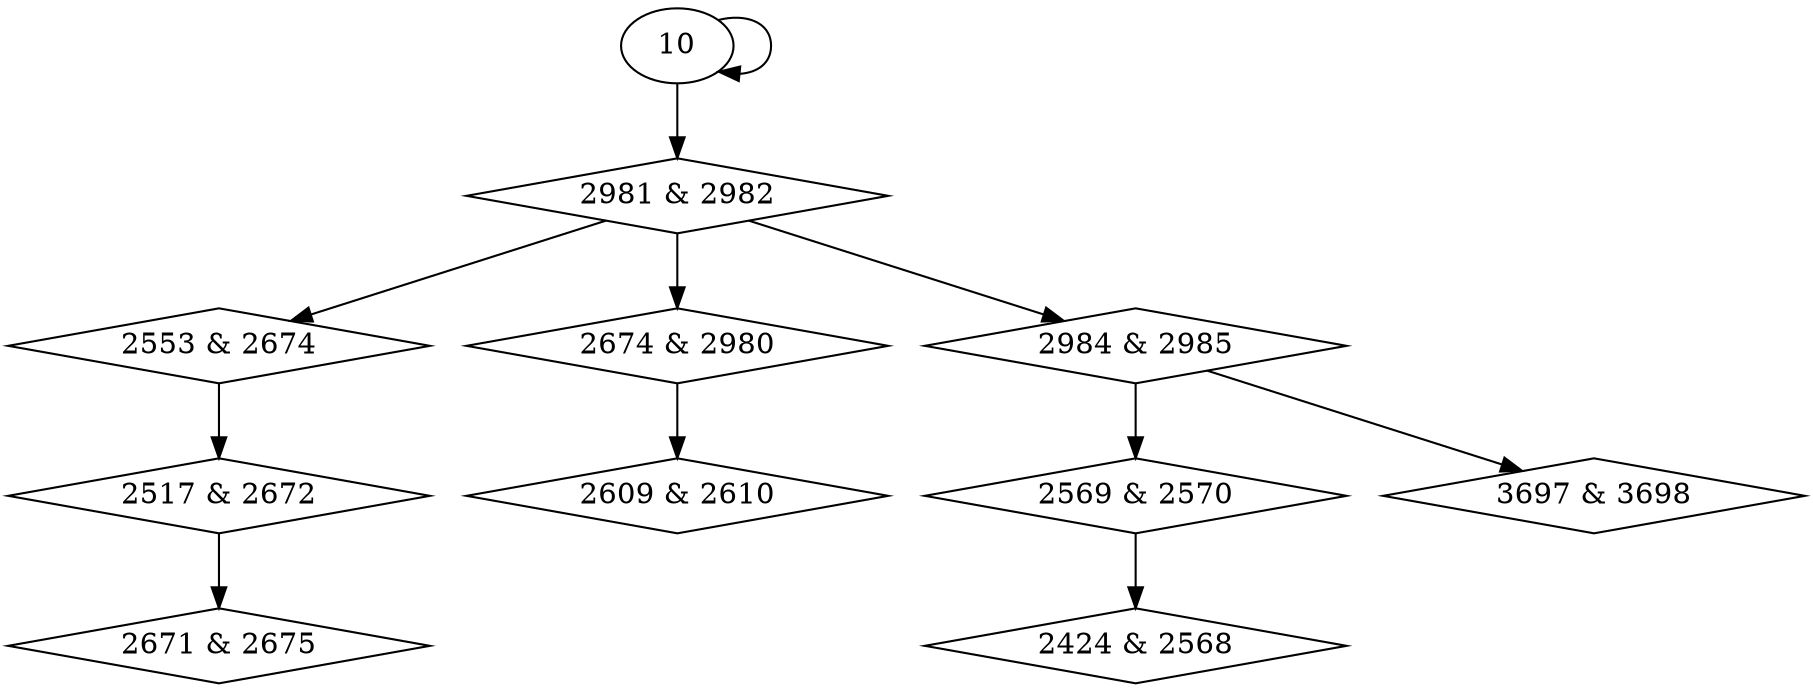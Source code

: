 digraph {
0 [label = "2424 & 2568", shape = diamond];
1 [label = "2517 & 2672", shape = diamond];
2 [label = "2553 & 2674", shape = diamond];
3 [label = "2674 & 2980", shape = diamond];
4 [label = "2569 & 2570", shape = diamond];
5 [label = "2609 & 2610", shape = diamond];
6 [label = "2671 & 2675", shape = diamond];
7 [label = "2981 & 2982", shape = diamond];
8 [label = "2984 & 2985", shape = diamond];
9 [label = "3697 & 3698", shape = diamond];
4 -> 0;
2 -> 1;
7 -> 2;
7 -> 3;
8 -> 4;
3 -> 5;
1 -> 6;
10 -> 7;
7 -> 8;
8 -> 9;
10 -> 10;
}
